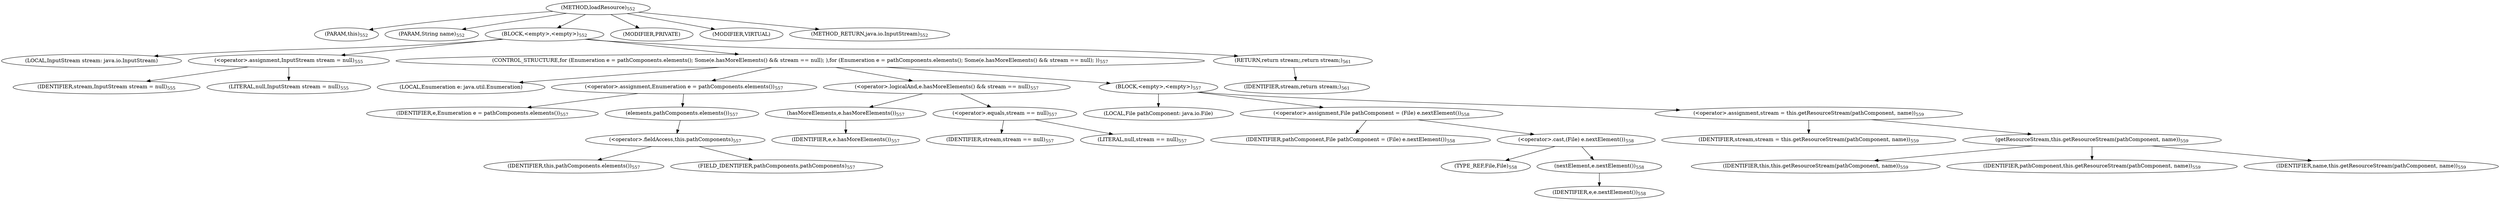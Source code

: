 digraph "loadResource" {  
"1020" [label = <(METHOD,loadResource)<SUB>552</SUB>> ]
"68" [label = <(PARAM,this)<SUB>552</SUB>> ]
"1021" [label = <(PARAM,String name)<SUB>552</SUB>> ]
"1022" [label = <(BLOCK,&lt;empty&gt;,&lt;empty&gt;)<SUB>552</SUB>> ]
"1023" [label = <(LOCAL,InputStream stream: java.io.InputStream)> ]
"1024" [label = <(&lt;operator&gt;.assignment,InputStream stream = null)<SUB>555</SUB>> ]
"1025" [label = <(IDENTIFIER,stream,InputStream stream = null)<SUB>555</SUB>> ]
"1026" [label = <(LITERAL,null,InputStream stream = null)<SUB>555</SUB>> ]
"1027" [label = <(CONTROL_STRUCTURE,for (Enumeration e = pathComponents.elements(); Some(e.hasMoreElements() &amp;&amp; stream == null); ),for (Enumeration e = pathComponents.elements(); Some(e.hasMoreElements() &amp;&amp; stream == null); ))<SUB>557</SUB>> ]
"1028" [label = <(LOCAL,Enumeration e: java.util.Enumeration)> ]
"1029" [label = <(&lt;operator&gt;.assignment,Enumeration e = pathComponents.elements())<SUB>557</SUB>> ]
"1030" [label = <(IDENTIFIER,e,Enumeration e = pathComponents.elements())<SUB>557</SUB>> ]
"1031" [label = <(elements,pathComponents.elements())<SUB>557</SUB>> ]
"1032" [label = <(&lt;operator&gt;.fieldAccess,this.pathComponents)<SUB>557</SUB>> ]
"1033" [label = <(IDENTIFIER,this,pathComponents.elements())<SUB>557</SUB>> ]
"1034" [label = <(FIELD_IDENTIFIER,pathComponents,pathComponents)<SUB>557</SUB>> ]
"1035" [label = <(&lt;operator&gt;.logicalAnd,e.hasMoreElements() &amp;&amp; stream == null)<SUB>557</SUB>> ]
"1036" [label = <(hasMoreElements,e.hasMoreElements())<SUB>557</SUB>> ]
"1037" [label = <(IDENTIFIER,e,e.hasMoreElements())<SUB>557</SUB>> ]
"1038" [label = <(&lt;operator&gt;.equals,stream == null)<SUB>557</SUB>> ]
"1039" [label = <(IDENTIFIER,stream,stream == null)<SUB>557</SUB>> ]
"1040" [label = <(LITERAL,null,stream == null)<SUB>557</SUB>> ]
"1041" [label = <(BLOCK,&lt;empty&gt;,&lt;empty&gt;)<SUB>557</SUB>> ]
"1042" [label = <(LOCAL,File pathComponent: java.io.File)> ]
"1043" [label = <(&lt;operator&gt;.assignment,File pathComponent = (File) e.nextElement())<SUB>558</SUB>> ]
"1044" [label = <(IDENTIFIER,pathComponent,File pathComponent = (File) e.nextElement())<SUB>558</SUB>> ]
"1045" [label = <(&lt;operator&gt;.cast,(File) e.nextElement())<SUB>558</SUB>> ]
"1046" [label = <(TYPE_REF,File,File)<SUB>558</SUB>> ]
"1047" [label = <(nextElement,e.nextElement())<SUB>558</SUB>> ]
"1048" [label = <(IDENTIFIER,e,e.nextElement())<SUB>558</SUB>> ]
"1049" [label = <(&lt;operator&gt;.assignment,stream = this.getResourceStream(pathComponent, name))<SUB>559</SUB>> ]
"1050" [label = <(IDENTIFIER,stream,stream = this.getResourceStream(pathComponent, name))<SUB>559</SUB>> ]
"1051" [label = <(getResourceStream,this.getResourceStream(pathComponent, name))<SUB>559</SUB>> ]
"67" [label = <(IDENTIFIER,this,this.getResourceStream(pathComponent, name))<SUB>559</SUB>> ]
"1052" [label = <(IDENTIFIER,pathComponent,this.getResourceStream(pathComponent, name))<SUB>559</SUB>> ]
"1053" [label = <(IDENTIFIER,name,this.getResourceStream(pathComponent, name))<SUB>559</SUB>> ]
"1054" [label = <(RETURN,return stream;,return stream;)<SUB>561</SUB>> ]
"1055" [label = <(IDENTIFIER,stream,return stream;)<SUB>561</SUB>> ]
"1056" [label = <(MODIFIER,PRIVATE)> ]
"1057" [label = <(MODIFIER,VIRTUAL)> ]
"1058" [label = <(METHOD_RETURN,java.io.InputStream)<SUB>552</SUB>> ]
  "1020" -> "68" 
  "1020" -> "1021" 
  "1020" -> "1022" 
  "1020" -> "1056" 
  "1020" -> "1057" 
  "1020" -> "1058" 
  "1022" -> "1023" 
  "1022" -> "1024" 
  "1022" -> "1027" 
  "1022" -> "1054" 
  "1024" -> "1025" 
  "1024" -> "1026" 
  "1027" -> "1028" 
  "1027" -> "1029" 
  "1027" -> "1035" 
  "1027" -> "1041" 
  "1029" -> "1030" 
  "1029" -> "1031" 
  "1031" -> "1032" 
  "1032" -> "1033" 
  "1032" -> "1034" 
  "1035" -> "1036" 
  "1035" -> "1038" 
  "1036" -> "1037" 
  "1038" -> "1039" 
  "1038" -> "1040" 
  "1041" -> "1042" 
  "1041" -> "1043" 
  "1041" -> "1049" 
  "1043" -> "1044" 
  "1043" -> "1045" 
  "1045" -> "1046" 
  "1045" -> "1047" 
  "1047" -> "1048" 
  "1049" -> "1050" 
  "1049" -> "1051" 
  "1051" -> "67" 
  "1051" -> "1052" 
  "1051" -> "1053" 
  "1054" -> "1055" 
}
